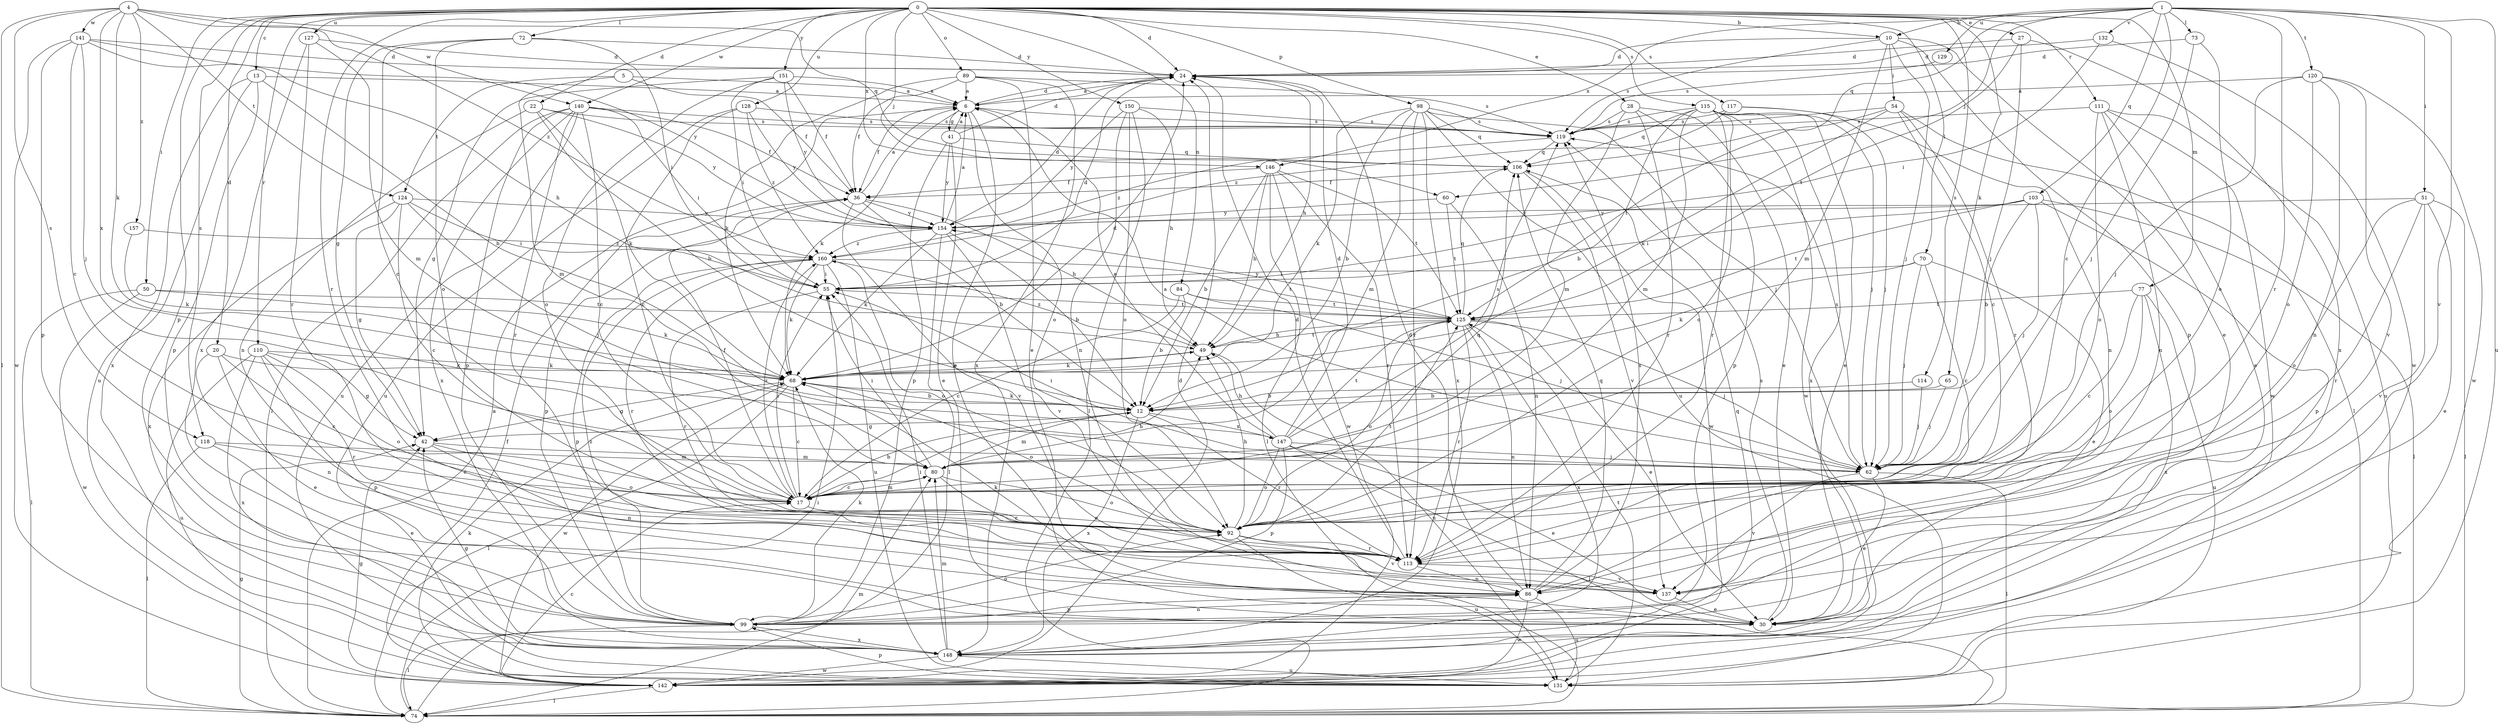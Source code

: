 strict digraph  {
0;
1;
4;
5;
6;
10;
12;
13;
17;
20;
22;
24;
27;
28;
30;
36;
41;
42;
49;
50;
51;
54;
55;
60;
62;
65;
68;
70;
72;
73;
74;
77;
80;
84;
86;
89;
92;
98;
99;
103;
106;
110;
111;
113;
114;
115;
117;
118;
119;
120;
124;
125;
127;
128;
129;
131;
132;
137;
140;
141;
142;
146;
147;
148;
150;
151;
154;
157;
160;
0 -> 10  [label=b];
0 -> 13  [label=c];
0 -> 20  [label=d];
0 -> 22  [label=d];
0 -> 24  [label=d];
0 -> 27  [label=e];
0 -> 28  [label=e];
0 -> 50  [label=i];
0 -> 60  [label=j];
0 -> 65  [label=k];
0 -> 70  [label=l];
0 -> 72  [label=l];
0 -> 77  [label=m];
0 -> 84  [label=n];
0 -> 89  [label=o];
0 -> 98  [label=p];
0 -> 99  [label=p];
0 -> 110  [label=r];
0 -> 111  [label=r];
0 -> 113  [label=r];
0 -> 114  [label=s];
0 -> 115  [label=s];
0 -> 117  [label=s];
0 -> 118  [label=s];
0 -> 127  [label=u];
0 -> 128  [label=u];
0 -> 140  [label=w];
0 -> 146  [label=x];
0 -> 150  [label=y];
0 -> 151  [label=y];
1 -> 10  [label=b];
1 -> 17  [label=c];
1 -> 51  [label=i];
1 -> 60  [label=j];
1 -> 73  [label=l];
1 -> 103  [label=q];
1 -> 106  [label=q];
1 -> 113  [label=r];
1 -> 120  [label=t];
1 -> 129  [label=u];
1 -> 131  [label=u];
1 -> 132  [label=v];
1 -> 137  [label=v];
1 -> 146  [label=x];
4 -> 68  [label=k];
4 -> 74  [label=l];
4 -> 106  [label=q];
4 -> 118  [label=s];
4 -> 124  [label=t];
4 -> 140  [label=w];
4 -> 141  [label=w];
4 -> 147  [label=x];
4 -> 157  [label=z];
4 -> 160  [label=z];
5 -> 6  [label=a];
5 -> 36  [label=f];
5 -> 80  [label=m];
5 -> 124  [label=t];
6 -> 24  [label=d];
6 -> 30  [label=e];
6 -> 36  [label=f];
6 -> 41  [label=g];
6 -> 68  [label=k];
6 -> 92  [label=o];
6 -> 119  [label=s];
10 -> 24  [label=d];
10 -> 30  [label=e];
10 -> 54  [label=i];
10 -> 62  [label=j];
10 -> 80  [label=m];
10 -> 99  [label=p];
10 -> 119  [label=s];
12 -> 42  [label=g];
12 -> 68  [label=k];
12 -> 80  [label=m];
12 -> 113  [label=r];
12 -> 147  [label=x];
12 -> 148  [label=x];
13 -> 6  [label=a];
13 -> 12  [label=b];
13 -> 99  [label=p];
13 -> 131  [label=u];
13 -> 148  [label=x];
17 -> 12  [label=b];
17 -> 36  [label=f];
17 -> 49  [label=h];
17 -> 55  [label=i];
17 -> 80  [label=m];
17 -> 92  [label=o];
17 -> 106  [label=q];
17 -> 160  [label=z];
20 -> 17  [label=c];
20 -> 30  [label=e];
20 -> 68  [label=k];
20 -> 86  [label=n];
22 -> 12  [label=b];
22 -> 68  [label=k];
22 -> 86  [label=n];
22 -> 119  [label=s];
22 -> 154  [label=y];
24 -> 6  [label=a];
24 -> 49  [label=h];
27 -> 24  [label=d];
27 -> 62  [label=j];
27 -> 125  [label=t];
27 -> 148  [label=x];
28 -> 30  [label=e];
28 -> 80  [label=m];
28 -> 99  [label=p];
28 -> 113  [label=r];
28 -> 119  [label=s];
30 -> 119  [label=s];
36 -> 6  [label=a];
36 -> 12  [label=b];
36 -> 49  [label=h];
36 -> 99  [label=p];
36 -> 137  [label=v];
36 -> 154  [label=y];
41 -> 6  [label=a];
41 -> 24  [label=d];
41 -> 30  [label=e];
41 -> 99  [label=p];
41 -> 106  [label=q];
41 -> 154  [label=y];
42 -> 80  [label=m];
42 -> 86  [label=n];
42 -> 92  [label=o];
49 -> 68  [label=k];
49 -> 125  [label=t];
49 -> 131  [label=u];
49 -> 160  [label=z];
50 -> 68  [label=k];
50 -> 74  [label=l];
50 -> 125  [label=t];
50 -> 142  [label=w];
51 -> 30  [label=e];
51 -> 74  [label=l];
51 -> 92  [label=o];
51 -> 113  [label=r];
51 -> 137  [label=v];
51 -> 154  [label=y];
54 -> 17  [label=c];
54 -> 68  [label=k];
54 -> 74  [label=l];
54 -> 113  [label=r];
54 -> 119  [label=s];
54 -> 125  [label=t];
55 -> 24  [label=d];
55 -> 113  [label=r];
55 -> 125  [label=t];
60 -> 86  [label=n];
60 -> 125  [label=t];
60 -> 154  [label=y];
62 -> 6  [label=a];
62 -> 30  [label=e];
62 -> 55  [label=i];
62 -> 74  [label=l];
62 -> 119  [label=s];
62 -> 137  [label=v];
65 -> 12  [label=b];
65 -> 62  [label=j];
68 -> 12  [label=b];
68 -> 17  [label=c];
68 -> 24  [label=d];
68 -> 42  [label=g];
68 -> 49  [label=h];
68 -> 74  [label=l];
68 -> 92  [label=o];
68 -> 142  [label=w];
70 -> 17  [label=c];
70 -> 30  [label=e];
70 -> 55  [label=i];
70 -> 62  [label=j];
70 -> 68  [label=k];
72 -> 17  [label=c];
72 -> 24  [label=d];
72 -> 42  [label=g];
72 -> 55  [label=i];
72 -> 92  [label=o];
73 -> 24  [label=d];
73 -> 62  [label=j];
73 -> 92  [label=o];
74 -> 6  [label=a];
74 -> 42  [label=g];
74 -> 55  [label=i];
74 -> 80  [label=m];
77 -> 17  [label=c];
77 -> 92  [label=o];
77 -> 125  [label=t];
77 -> 131  [label=u];
77 -> 148  [label=x];
80 -> 17  [label=c];
80 -> 55  [label=i];
80 -> 92  [label=o];
80 -> 113  [label=r];
84 -> 12  [label=b];
84 -> 17  [label=c];
84 -> 62  [label=j];
84 -> 125  [label=t];
86 -> 24  [label=d];
86 -> 99  [label=p];
86 -> 106  [label=q];
86 -> 119  [label=s];
86 -> 131  [label=u];
86 -> 142  [label=w];
89 -> 6  [label=a];
89 -> 30  [label=e];
89 -> 36  [label=f];
89 -> 68  [label=k];
89 -> 119  [label=s];
89 -> 148  [label=x];
92 -> 49  [label=h];
92 -> 113  [label=r];
92 -> 125  [label=t];
92 -> 131  [label=u];
92 -> 137  [label=v];
98 -> 12  [label=b];
98 -> 62  [label=j];
98 -> 68  [label=k];
98 -> 80  [label=m];
98 -> 106  [label=q];
98 -> 113  [label=r];
98 -> 119  [label=s];
98 -> 131  [label=u];
98 -> 148  [label=x];
99 -> 68  [label=k];
99 -> 74  [label=l];
99 -> 86  [label=n];
99 -> 92  [label=o];
99 -> 148  [label=x];
99 -> 160  [label=z];
103 -> 12  [label=b];
103 -> 55  [label=i];
103 -> 62  [label=j];
103 -> 74  [label=l];
103 -> 99  [label=p];
103 -> 125  [label=t];
103 -> 154  [label=y];
106 -> 36  [label=f];
106 -> 137  [label=v];
106 -> 142  [label=w];
110 -> 42  [label=g];
110 -> 68  [label=k];
110 -> 92  [label=o];
110 -> 99  [label=p];
110 -> 113  [label=r];
110 -> 131  [label=u];
110 -> 148  [label=x];
111 -> 30  [label=e];
111 -> 86  [label=n];
111 -> 92  [label=o];
111 -> 119  [label=s];
111 -> 131  [label=u];
111 -> 142  [label=w];
113 -> 24  [label=d];
113 -> 86  [label=n];
113 -> 137  [label=v];
114 -> 12  [label=b];
114 -> 62  [label=j];
115 -> 12  [label=b];
115 -> 30  [label=e];
115 -> 62  [label=j];
115 -> 80  [label=m];
115 -> 92  [label=o];
115 -> 106  [label=q];
115 -> 113  [label=r];
115 -> 119  [label=s];
115 -> 142  [label=w];
115 -> 148  [label=x];
117 -> 62  [label=j];
117 -> 86  [label=n];
117 -> 119  [label=s];
117 -> 160  [label=z];
118 -> 17  [label=c];
118 -> 30  [label=e];
118 -> 74  [label=l];
118 -> 80  [label=m];
119 -> 106  [label=q];
119 -> 160  [label=z];
120 -> 6  [label=a];
120 -> 62  [label=j];
120 -> 86  [label=n];
120 -> 92  [label=o];
120 -> 137  [label=v];
120 -> 142  [label=w];
124 -> 17  [label=c];
124 -> 42  [label=g];
124 -> 55  [label=i];
124 -> 62  [label=j];
124 -> 148  [label=x];
124 -> 154  [label=y];
125 -> 30  [label=e];
125 -> 49  [label=h];
125 -> 62  [label=j];
125 -> 86  [label=n];
125 -> 92  [label=o];
125 -> 106  [label=q];
125 -> 113  [label=r];
125 -> 148  [label=x];
125 -> 154  [label=y];
127 -> 24  [label=d];
127 -> 80  [label=m];
127 -> 113  [label=r];
127 -> 148  [label=x];
128 -> 17  [label=c];
128 -> 119  [label=s];
128 -> 131  [label=u];
128 -> 154  [label=y];
128 -> 160  [label=z];
129 -> 119  [label=s];
131 -> 99  [label=p];
131 -> 125  [label=t];
132 -> 24  [label=d];
132 -> 55  [label=i];
132 -> 142  [label=w];
137 -> 30  [label=e];
137 -> 68  [label=k];
140 -> 17  [label=c];
140 -> 36  [label=f];
140 -> 55  [label=i];
140 -> 74  [label=l];
140 -> 99  [label=p];
140 -> 113  [label=r];
140 -> 119  [label=s];
140 -> 131  [label=u];
140 -> 148  [label=x];
141 -> 17  [label=c];
141 -> 24  [label=d];
141 -> 49  [label=h];
141 -> 62  [label=j];
141 -> 99  [label=p];
141 -> 142  [label=w];
141 -> 154  [label=y];
142 -> 17  [label=c];
142 -> 24  [label=d];
142 -> 36  [label=f];
142 -> 42  [label=g];
142 -> 68  [label=k];
142 -> 74  [label=l];
146 -> 12  [label=b];
146 -> 36  [label=f];
146 -> 49  [label=h];
146 -> 74  [label=l];
146 -> 113  [label=r];
146 -> 125  [label=t];
146 -> 142  [label=w];
147 -> 6  [label=a];
147 -> 24  [label=d];
147 -> 30  [label=e];
147 -> 49  [label=h];
147 -> 62  [label=j];
147 -> 74  [label=l];
147 -> 92  [label=o];
147 -> 99  [label=p];
147 -> 119  [label=s];
147 -> 125  [label=t];
148 -> 42  [label=g];
148 -> 55  [label=i];
148 -> 80  [label=m];
148 -> 106  [label=q];
148 -> 131  [label=u];
148 -> 142  [label=w];
150 -> 49  [label=h];
150 -> 74  [label=l];
150 -> 86  [label=n];
150 -> 92  [label=o];
150 -> 119  [label=s];
150 -> 154  [label=y];
151 -> 6  [label=a];
151 -> 36  [label=f];
151 -> 42  [label=g];
151 -> 55  [label=i];
151 -> 92  [label=o];
151 -> 154  [label=y];
154 -> 6  [label=a];
154 -> 12  [label=b];
154 -> 24  [label=d];
154 -> 68  [label=k];
154 -> 74  [label=l];
154 -> 137  [label=v];
154 -> 160  [label=z];
157 -> 68  [label=k];
157 -> 160  [label=z];
160 -> 55  [label=i];
160 -> 68  [label=k];
160 -> 92  [label=o];
160 -> 99  [label=p];
160 -> 113  [label=r];
160 -> 125  [label=t];
160 -> 131  [label=u];
}
